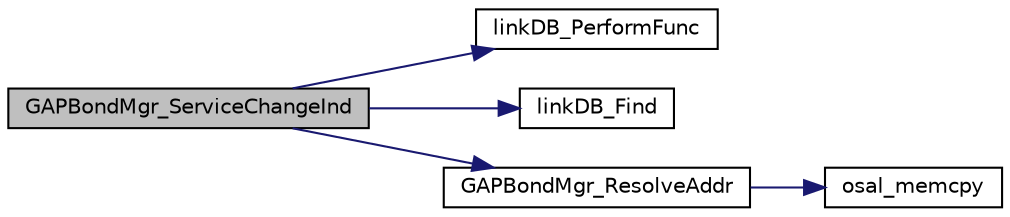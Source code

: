 digraph "GAPBondMgr_ServiceChangeInd"
{
  edge [fontname="Helvetica",fontsize="10",labelfontname="Helvetica",labelfontsize="10"];
  node [fontname="Helvetica",fontsize="10",shape=record];
  rankdir="LR";
  Node1 [label="GAPBondMgr_ServiceChangeInd",height=0.2,width=0.4,color="black", fillcolor="grey75", style="filled" fontcolor="black"];
  Node1 -> Node2 [color="midnightblue",fontsize="10",style="solid",fontname="Helvetica"];
  Node2 [label="linkDB_PerformFunc",height=0.2,width=0.4,color="black", fillcolor="white", style="filled",URL="$linkdb_8h.html#a93822e11ac3ededf310fb811a70b2247"];
  Node1 -> Node3 [color="midnightblue",fontsize="10",style="solid",fontname="Helvetica"];
  Node3 [label="linkDB_Find",height=0.2,width=0.4,color="black", fillcolor="white", style="filled",URL="$linkdb_8h.html#a4f34c1d6bb57d67a60892b55b8522cd9"];
  Node1 -> Node4 [color="midnightblue",fontsize="10",style="solid",fontname="Helvetica"];
  Node4 [label="GAPBondMgr_ResolveAddr",height=0.2,width=0.4,color="black", fillcolor="white", style="filled",URL="$group___g_a_p_r_o_l_e_s___b_o_n_d_m_g_r___a_p_i.html#ga914829de70ba2b068ae387e364757a08",tooltip="Resolve an address from bonding information. "];
  Node4 -> Node5 [color="midnightblue",fontsize="10",style="solid",fontname="Helvetica"];
  Node5 [label="osal_memcpy",height=0.2,width=0.4,color="black", fillcolor="white", style="filled",URL="$_o_s_a_l_8c.html#ab944e6de468a807639e215e24ed0ddbc"];
}
